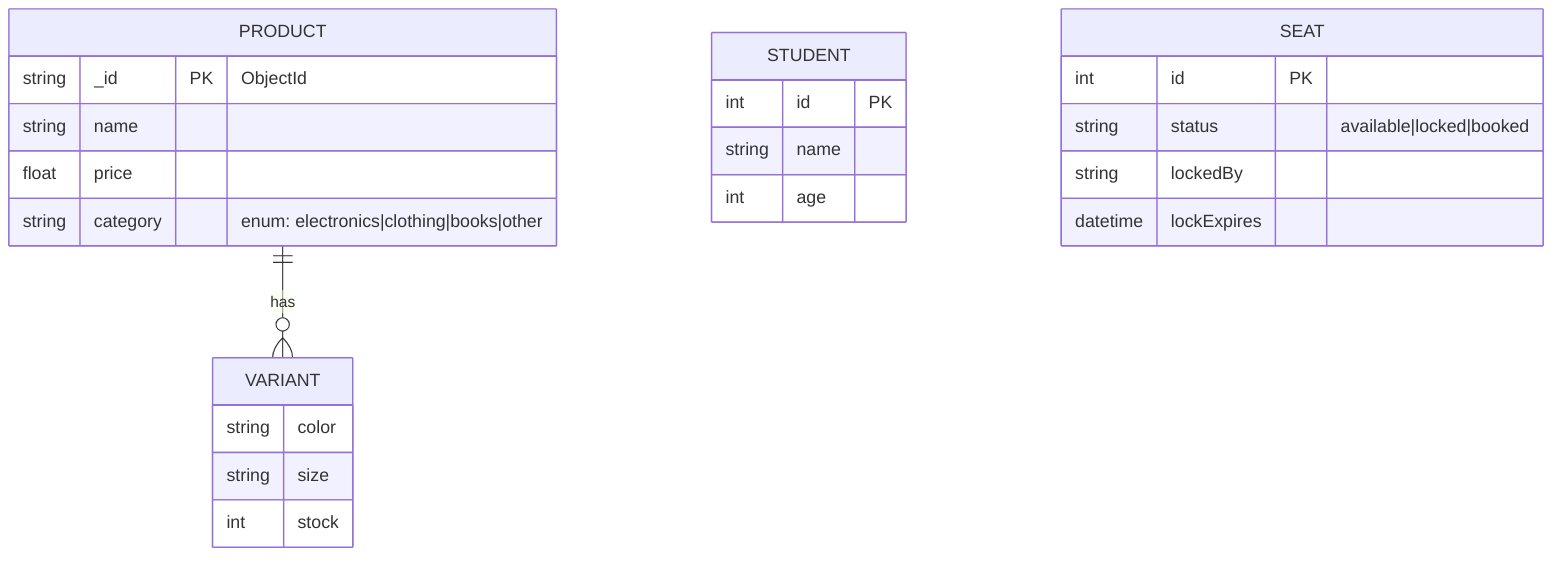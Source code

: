 erDiagram
  PRODUCT {
    string _id PK "ObjectId"
    string name
    float price
    string category "enum: electronics|clothing|books|other"
  }

  VARIANT {
    string color
    string size
    int stock
  }

  STUDENT {
    int id PK
    string name
    int age
  }

  SEAT {
    int id PK
    string status "available|locked|booked"
    string lockedBy
    datetime lockExpires
  }

  PRODUCT ||--o{ VARIANT : has